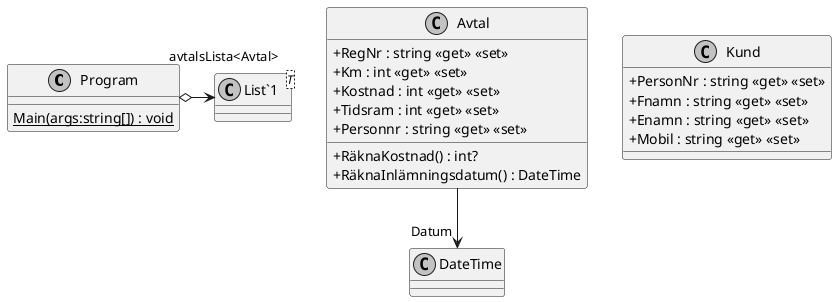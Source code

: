 @startuml
skinparam ClassAttributeIconSize 0
skinparam Monochrome true
class Program {
    {static} Main(args:string[]) : void
}
class Avtal {
    + RegNr : string <<get>> <<set>>
    + Km : int <<get>> <<set>>
    + Kostnad : int <<get>> <<set>>
    + Tidsram : int <<get>> <<set>>
    + Personnr : string <<get>> <<set>>
    + RäknaKostnad() : int?
    + RäknaInlämningsdatum() : DateTime
}
class Kund {
    + PersonNr : string <<get>> <<set>>
    + Fnamn : string <<get>> <<set>>
    + Enamn : string <<get>> <<set>>
    + Mobil : string <<get>> <<set>>
}
class "List`1"<T> {
}
Program o-> "avtalsLista<Avtal>" "List`1"
Avtal --> "Datum" DateTime
@enduml
